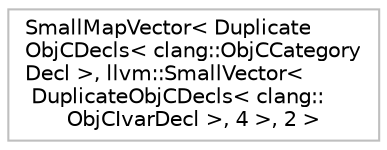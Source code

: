 digraph "Graphical Class Hierarchy"
{
 // LATEX_PDF_SIZE
  bgcolor="transparent";
  edge [fontname="Helvetica",fontsize="10",labelfontname="Helvetica",labelfontsize="10"];
  node [fontname="Helvetica",fontsize="10",shape=record];
  rankdir="LR";
  Node0 [label="SmallMapVector\< Duplicate\lObjCDecls\< clang::ObjCCategory\lDecl \>, llvm::SmallVector\<\l DuplicateObjCDecls\< clang::\lObjCIvarDecl \>, 4 \>, 2 \>",height=0.2,width=0.4,color="grey75",tooltip=" "];
}
